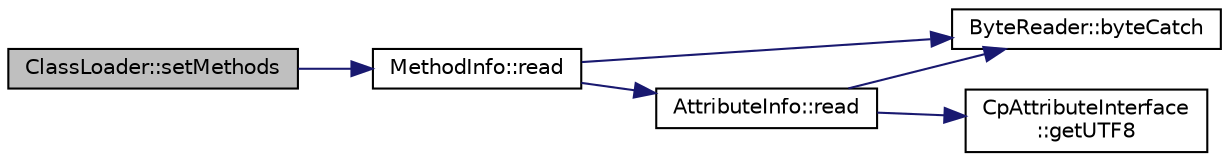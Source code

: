 digraph "ClassLoader::setMethods"
{
  edge [fontname="Helvetica",fontsize="10",labelfontname="Helvetica",labelfontsize="10"];
  node [fontname="Helvetica",fontsize="10",shape=record];
  rankdir="LR";
  Node1 [label="ClassLoader::setMethods",height=0.2,width=0.4,color="black", fillcolor="grey75", style="filled", fontcolor="black"];
  Node1 -> Node2 [color="midnightblue",fontsize="10",style="solid"];
  Node2 [label="MethodInfo::read",height=0.2,width=0.4,color="black", fillcolor="white", style="filled",URL="$struct_method_info.html#a96fbb8de441ef2af032c20d36d41eb7a",tooltip="Serve para preencher os valores de uma instância de MethodInfo. "];
  Node2 -> Node3 [color="midnightblue",fontsize="10",style="solid"];
  Node3 [label="ByteReader::byteCatch",height=0.2,width=0.4,color="black", fillcolor="white", style="filled",URL="$class_byte_reader.html#ae570748805994596f51ae033183935d7"];
  Node2 -> Node4 [color="midnightblue",fontsize="10",style="solid"];
  Node4 [label="AttributeInfo::read",height=0.2,width=0.4,color="black", fillcolor="white", style="filled",URL="$class_attribute_info.html#ac167daa272a7ef9b9f11389d34e42165"];
  Node4 -> Node3 [color="midnightblue",fontsize="10",style="solid"];
  Node4 -> Node5 [color="midnightblue",fontsize="10",style="solid"];
  Node5 [label="CpAttributeInterface\l::getUTF8",height=0.2,width=0.4,color="black", fillcolor="white", style="filled",URL="$struct_cp_attribute_interface.html#a99cabbc15a0af5273a6d324dfbc78f41"];
}
